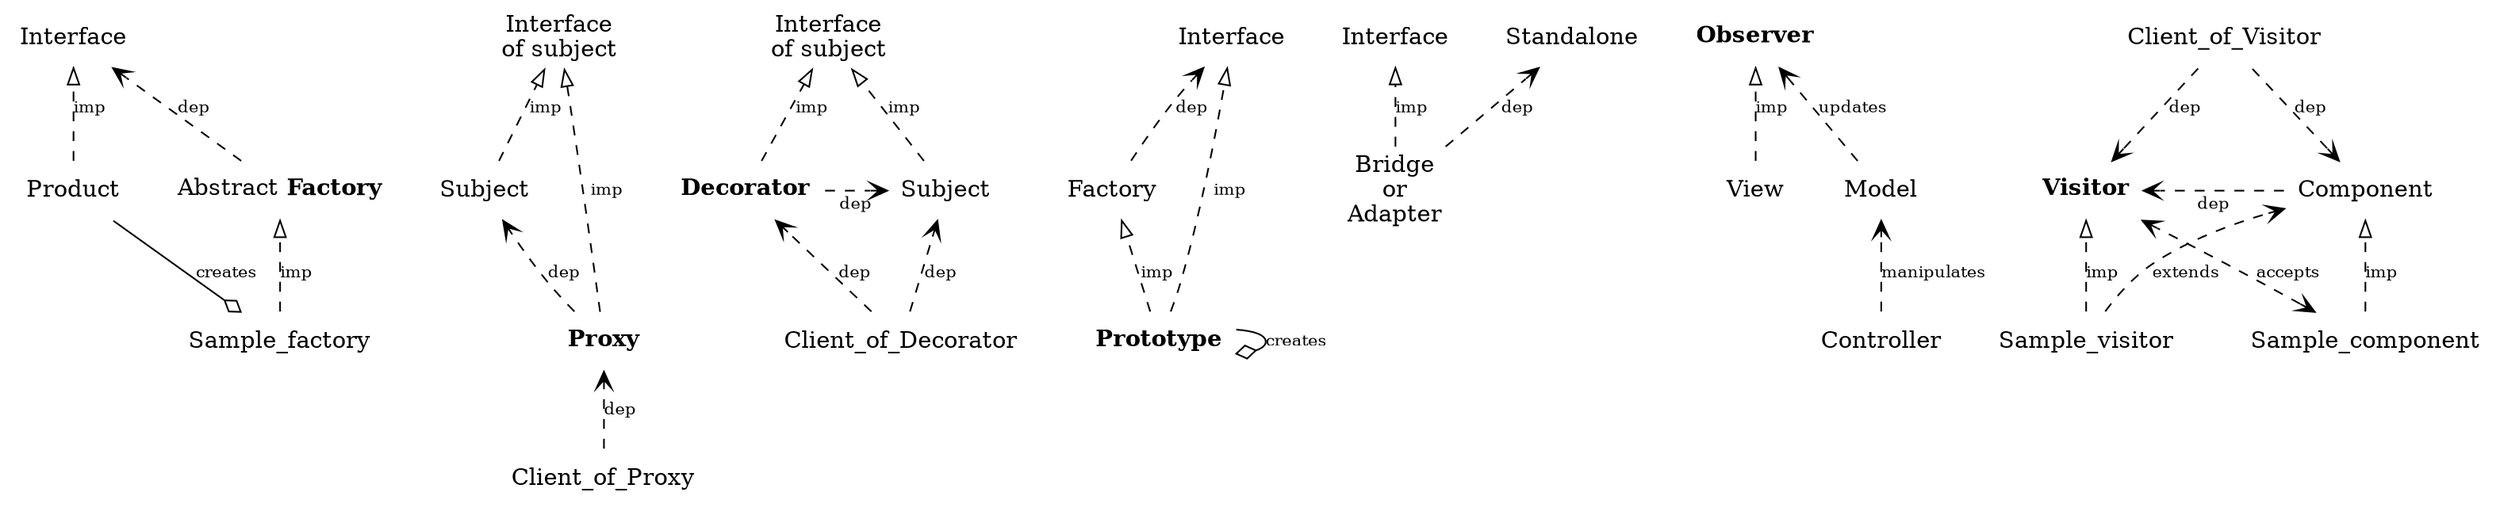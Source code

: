 digraph G {
	rankdir="BT"
	node [shape=plaintext];
	{ rank=max Interface }
	edge [fontsize=10 _fontcolor=darkgray]
	// Inheritance
	edge [label=inh arrowhead=onormal];

	// Implementation
	edge [label=imp weight=1000 arrowhead=onormal style=dashed];
	Product -> Interface;
	Factory [label=<Abstract <b>Factory</b>>]
	Sample_factory -> Factory;
	Proxy [label=<<b>Proxy</b>>]
	{ Subject Proxy } -> Common_interface
	Decorator [label=<<b>Decorator</b>>]
	Subject_of_Decorator [label=Subject]
	{ Decorator Subject_of_Decorator} -> Decorator_Interface
	Common_interface [label="Interface\nof subject"]
	Decorator_Interface [label="Interface\nof subject"]
	Factory_of_prototype [label=Factory]
	Interface_of_prototype [label=Interface]
	Prototype -> { Factory_of_prototype Interface_of_prototype}
	Prototype [label=<<b>Prototype</b>>]
	Bridge_interface [label=Interface]
	Bridge -> Bridge_interface
	Observer [label=<<b>Observer</b>>]
	View -> Observer

	Visitor [label=<<b>Visitor</b>>]
	rank = same { Component  Visitor }
	//Component [rank=min]
	Sample_visitor -> Visitor
	Sample_component -> Component

	// Aggregation
	edge [label=agg weight=1 arrowtail=odiamond dir=back style=""]

	edge [label=creates]
	Sample_factory -> Product
	Prototype -> Prototype

	// Dependencies
	edge [label=dep weight=1 arrowhead=vee style=dashed dir="" ]
	Factory -> Interface
	Factory_of_prototype -> Interface_of_prototype
	Client_of_Proxy -> Proxy
	Bridge -> Standalone
	Bridge [label="Bridge\nor\nAdapter"]

	Proxy -> Subject
	Decorator -> Subject_of_Decorator

	Client_of_Decorator -> { Decorator Subject_of_Decorator }

	Controller -> Model [label=manipulates]
	Model -> Observer [label=updates]

	Component -> Visitor [weight=0]
	Sample_component -> Visitor [label=accepts weight=0 dir=both arrowtail=vee _constraint=false]
	Sample_visitor -> Component [label=extends]
	//{Sample_visitor Sample_component } -> Client_of_Visitor [style=invis]
	{ Visitor Component  } -> Client_of_Visitor [dir=back, arrowtail=vee]
}
